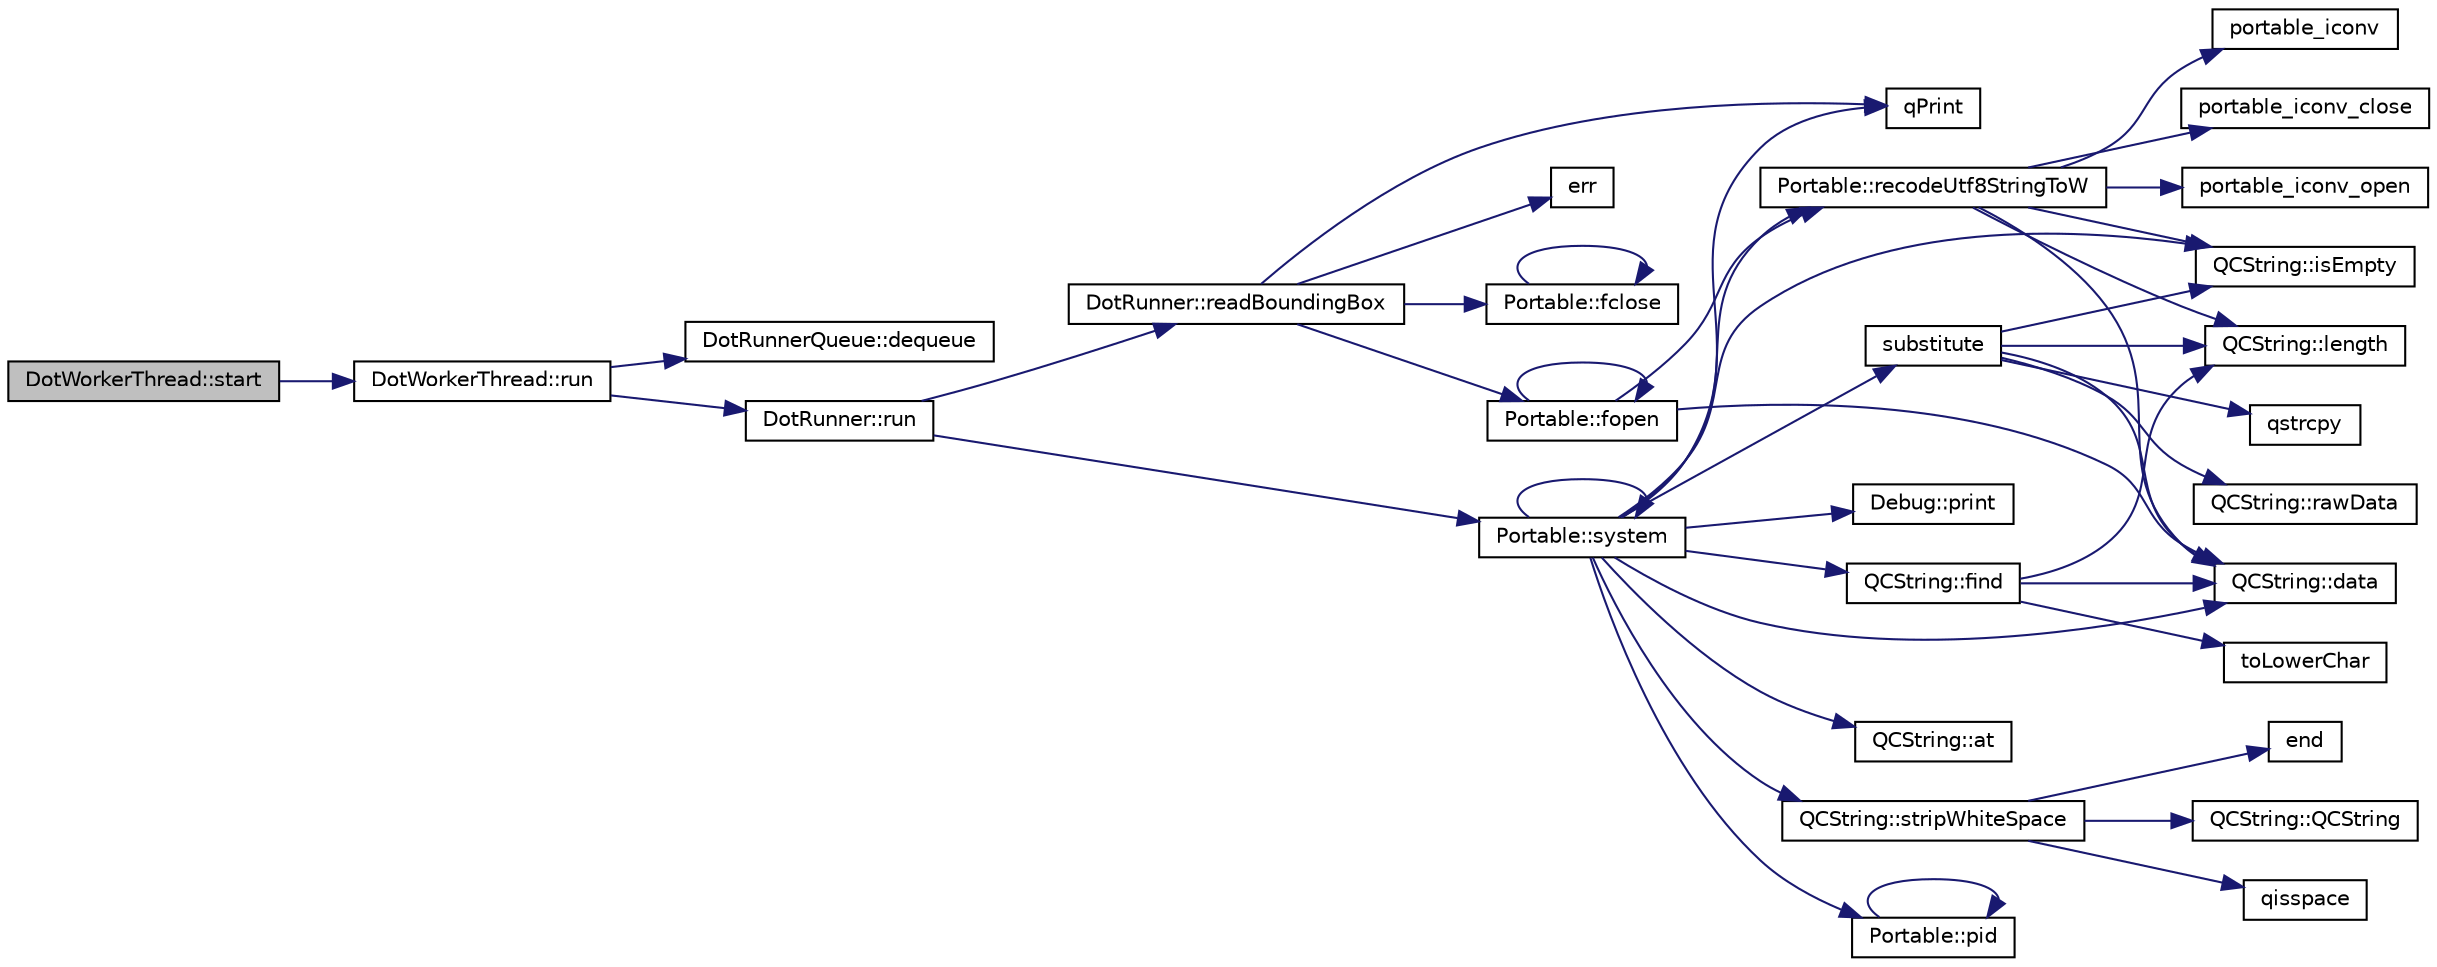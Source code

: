 digraph "DotWorkerThread::start"
{
 // LATEX_PDF_SIZE
  edge [fontname="Helvetica",fontsize="10",labelfontname="Helvetica",labelfontsize="10"];
  node [fontname="Helvetica",fontsize="10",shape=record];
  rankdir="LR";
  Node1 [label="DotWorkerThread::start",height=0.2,width=0.4,color="black", fillcolor="grey75", style="filled", fontcolor="black",tooltip=" "];
  Node1 -> Node2 [color="midnightblue",fontsize="10",style="solid"];
  Node2 [label="DotWorkerThread::run",height=0.2,width=0.4,color="black", fillcolor="white", style="filled",URL="$classDotWorkerThread.html#a573402f10e5d1b1fba1954a105a1c227",tooltip=" "];
  Node2 -> Node3 [color="midnightblue",fontsize="10",style="solid"];
  Node3 [label="DotRunnerQueue::dequeue",height=0.2,width=0.4,color="black", fillcolor="white", style="filled",URL="$classDotRunnerQueue.html#adcfd55c84ad0e67666f86554b9284a3b",tooltip=" "];
  Node2 -> Node4 [color="midnightblue",fontsize="10",style="solid"];
  Node4 [label="DotRunner::run",height=0.2,width=0.4,color="black", fillcolor="white", style="filled",URL="$classDotRunner.html#ac1afaee16ddd8bf0bc6b18aaed6b44fd",tooltip=" "];
  Node4 -> Node5 [color="midnightblue",fontsize="10",style="solid"];
  Node5 [label="DotRunner::readBoundingBox",height=0.2,width=0.4,color="black", fillcolor="white", style="filled",URL="$classDotRunner.html#aec96a0d40271cb4f17bf0290e145d74b",tooltip=" "];
  Node5 -> Node6 [color="midnightblue",fontsize="10",style="solid"];
  Node6 [label="err",height=0.2,width=0.4,color="black", fillcolor="white", style="filled",URL="$message_8cpp.html#aede5746344fdce99647541101eaa7f06",tooltip=" "];
  Node5 -> Node7 [color="midnightblue",fontsize="10",style="solid"];
  Node7 [label="Portable::fclose",height=0.2,width=0.4,color="black", fillcolor="white", style="filled",URL="$namespacePortable.html#af099fa6239b4961887192d8eadfd2a44",tooltip=" "];
  Node7 -> Node7 [color="midnightblue",fontsize="10",style="solid"];
  Node5 -> Node8 [color="midnightblue",fontsize="10",style="solid"];
  Node8 [label="Portable::fopen",height=0.2,width=0.4,color="black", fillcolor="white", style="filled",URL="$namespacePortable.html#a4dbb08c3de409bd1a73be3da6d93ac57",tooltip=" "];
  Node8 -> Node9 [color="midnightblue",fontsize="10",style="solid"];
  Node9 [label="QCString::data",height=0.2,width=0.4,color="black", fillcolor="white", style="filled",URL="$classQCString.html#ac3aa3ac1a1c36d3305eba22a2eb0d098",tooltip=" "];
  Node8 -> Node8 [color="midnightblue",fontsize="10",style="solid"];
  Node8 -> Node10 [color="midnightblue",fontsize="10",style="solid"];
  Node10 [label="Portable::recodeUtf8StringToW",height=0.2,width=0.4,color="black", fillcolor="white", style="filled",URL="$namespacePortable.html#a724f5508f1314342da28cc51b867431b",tooltip=" "];
  Node10 -> Node9 [color="midnightblue",fontsize="10",style="solid"];
  Node10 -> Node11 [color="midnightblue",fontsize="10",style="solid"];
  Node11 [label="QCString::isEmpty",height=0.2,width=0.4,color="black", fillcolor="white", style="filled",URL="$classQCString.html#a621c4090d69ad7d05ef8e5234376c3d8",tooltip=" "];
  Node10 -> Node12 [color="midnightblue",fontsize="10",style="solid"];
  Node12 [label="QCString::length",height=0.2,width=0.4,color="black", fillcolor="white", style="filled",URL="$classQCString.html#ac52596733e9110b778019946d73fb268",tooltip=" "];
  Node10 -> Node13 [color="midnightblue",fontsize="10",style="solid"];
  Node13 [label="portable_iconv",height=0.2,width=0.4,color="black", fillcolor="white", style="filled",URL="$portable__c_8c.html#a5fc5ec1eedfa06b27448863f69ee2e1d",tooltip=" "];
  Node10 -> Node14 [color="midnightblue",fontsize="10",style="solid"];
  Node14 [label="portable_iconv_close",height=0.2,width=0.4,color="black", fillcolor="white", style="filled",URL="$portable__c_8c.html#a3f98144680118aada1a93d2d4ba6173b",tooltip=" "];
  Node10 -> Node15 [color="midnightblue",fontsize="10",style="solid"];
  Node15 [label="portable_iconv_open",height=0.2,width=0.4,color="black", fillcolor="white", style="filled",URL="$portable__c_8c.html#a7bc4daae6d2c3e89837c44e2c3d4dac6",tooltip=" "];
  Node5 -> Node16 [color="midnightblue",fontsize="10",style="solid"];
  Node16 [label="qPrint",height=0.2,width=0.4,color="black", fillcolor="white", style="filled",URL="$qcstring_8h.html#a9851ebb5ae2f65b4d2b1d08421edbfd2",tooltip=" "];
  Node4 -> Node17 [color="midnightblue",fontsize="10",style="solid"];
  Node17 [label="Portable::system",height=0.2,width=0.4,color="black", fillcolor="white", style="filled",URL="$namespacePortable.html#ab30a636186b72a67d57e9f7f1e917e99",tooltip=" "];
  Node17 -> Node18 [color="midnightblue",fontsize="10",style="solid"];
  Node18 [label="QCString::at",height=0.2,width=0.4,color="black", fillcolor="white", style="filled",URL="$classQCString.html#a4c8be5d062cc14919b53ff0a3c8f9a4f",tooltip=" "];
  Node17 -> Node9 [color="midnightblue",fontsize="10",style="solid"];
  Node17 -> Node19 [color="midnightblue",fontsize="10",style="solid"];
  Node19 [label="QCString::find",height=0.2,width=0.4,color="black", fillcolor="white", style="filled",URL="$classQCString.html#a0182ece6b76dad6475dafb53e2faaf10",tooltip=" "];
  Node19 -> Node9 [color="midnightblue",fontsize="10",style="solid"];
  Node19 -> Node12 [color="midnightblue",fontsize="10",style="solid"];
  Node19 -> Node20 [color="midnightblue",fontsize="10",style="solid"];
  Node20 [label="toLowerChar",height=0.2,width=0.4,color="black", fillcolor="white", style="filled",URL="$qcstring_8cpp.html#a4e545641f98651d4fb8299b407721f9b",tooltip=" "];
  Node17 -> Node11 [color="midnightblue",fontsize="10",style="solid"];
  Node17 -> Node21 [color="midnightblue",fontsize="10",style="solid"];
  Node21 [label="Portable::pid",height=0.2,width=0.4,color="black", fillcolor="white", style="filled",URL="$namespacePortable.html#a5944f5ca01ff6e756c447e11583b73a0",tooltip=" "];
  Node21 -> Node21 [color="midnightblue",fontsize="10",style="solid"];
  Node17 -> Node22 [color="midnightblue",fontsize="10",style="solid"];
  Node22 [label="Debug::print",height=0.2,width=0.4,color="black", fillcolor="white", style="filled",URL="$classDebug.html#a5d86ffebf96f9f75b6c957db5f831da3",tooltip=" "];
  Node17 -> Node16 [color="midnightblue",fontsize="10",style="solid"];
  Node17 -> Node10 [color="midnightblue",fontsize="10",style="solid"];
  Node17 -> Node23 [color="midnightblue",fontsize="10",style="solid"];
  Node23 [label="QCString::stripWhiteSpace",height=0.2,width=0.4,color="black", fillcolor="white", style="filled",URL="$classQCString.html#a66269a694d9e6961bfd145bb4ca72f42",tooltip="returns a copy of this string with leading and trailing whitespace removed"];
  Node23 -> Node24 [color="midnightblue",fontsize="10",style="solid"];
  Node24 [label="end",height=0.2,width=0.4,color="black", fillcolor="white", style="filled",URL="$dir_8cpp.html#abb4720f72b574f81dc4f7aea0e653a64",tooltip=" "];
  Node23 -> Node25 [color="midnightblue",fontsize="10",style="solid"];
  Node25 [label="QCString::QCString",height=0.2,width=0.4,color="black", fillcolor="white", style="filled",URL="$classQCString.html#ad691e1087cc03e14e00d1147ae0ecab7",tooltip=" "];
  Node23 -> Node26 [color="midnightblue",fontsize="10",style="solid"];
  Node26 [label="qisspace",height=0.2,width=0.4,color="black", fillcolor="white", style="filled",URL="$qcstring_8h.html#a77c877f20c7388af72f6a936072b5109",tooltip=" "];
  Node17 -> Node27 [color="midnightblue",fontsize="10",style="solid"];
  Node27 [label="substitute",height=0.2,width=0.4,color="black", fillcolor="white", style="filled",URL="$qcstring_8cpp.html#a99187f0723aa35b7f06be3a5506b1285",tooltip="substitute all occurrences of src in s by dst"];
  Node27 -> Node9 [color="midnightblue",fontsize="10",style="solid"];
  Node27 -> Node11 [color="midnightblue",fontsize="10",style="solid"];
  Node27 -> Node12 [color="midnightblue",fontsize="10",style="solid"];
  Node27 -> Node28 [color="midnightblue",fontsize="10",style="solid"];
  Node28 [label="qstrcpy",height=0.2,width=0.4,color="black", fillcolor="white", style="filled",URL="$qcstring_8h.html#ac32a77e081e980d3a32c45578b7be389",tooltip=" "];
  Node27 -> Node29 [color="midnightblue",fontsize="10",style="solid"];
  Node29 [label="QCString::rawData",height=0.2,width=0.4,color="black", fillcolor="white", style="filled",URL="$classQCString.html#a5f5c9dc172d638c8d7b07010d100117a",tooltip=" "];
  Node17 -> Node17 [color="midnightblue",fontsize="10",style="solid"];
}
